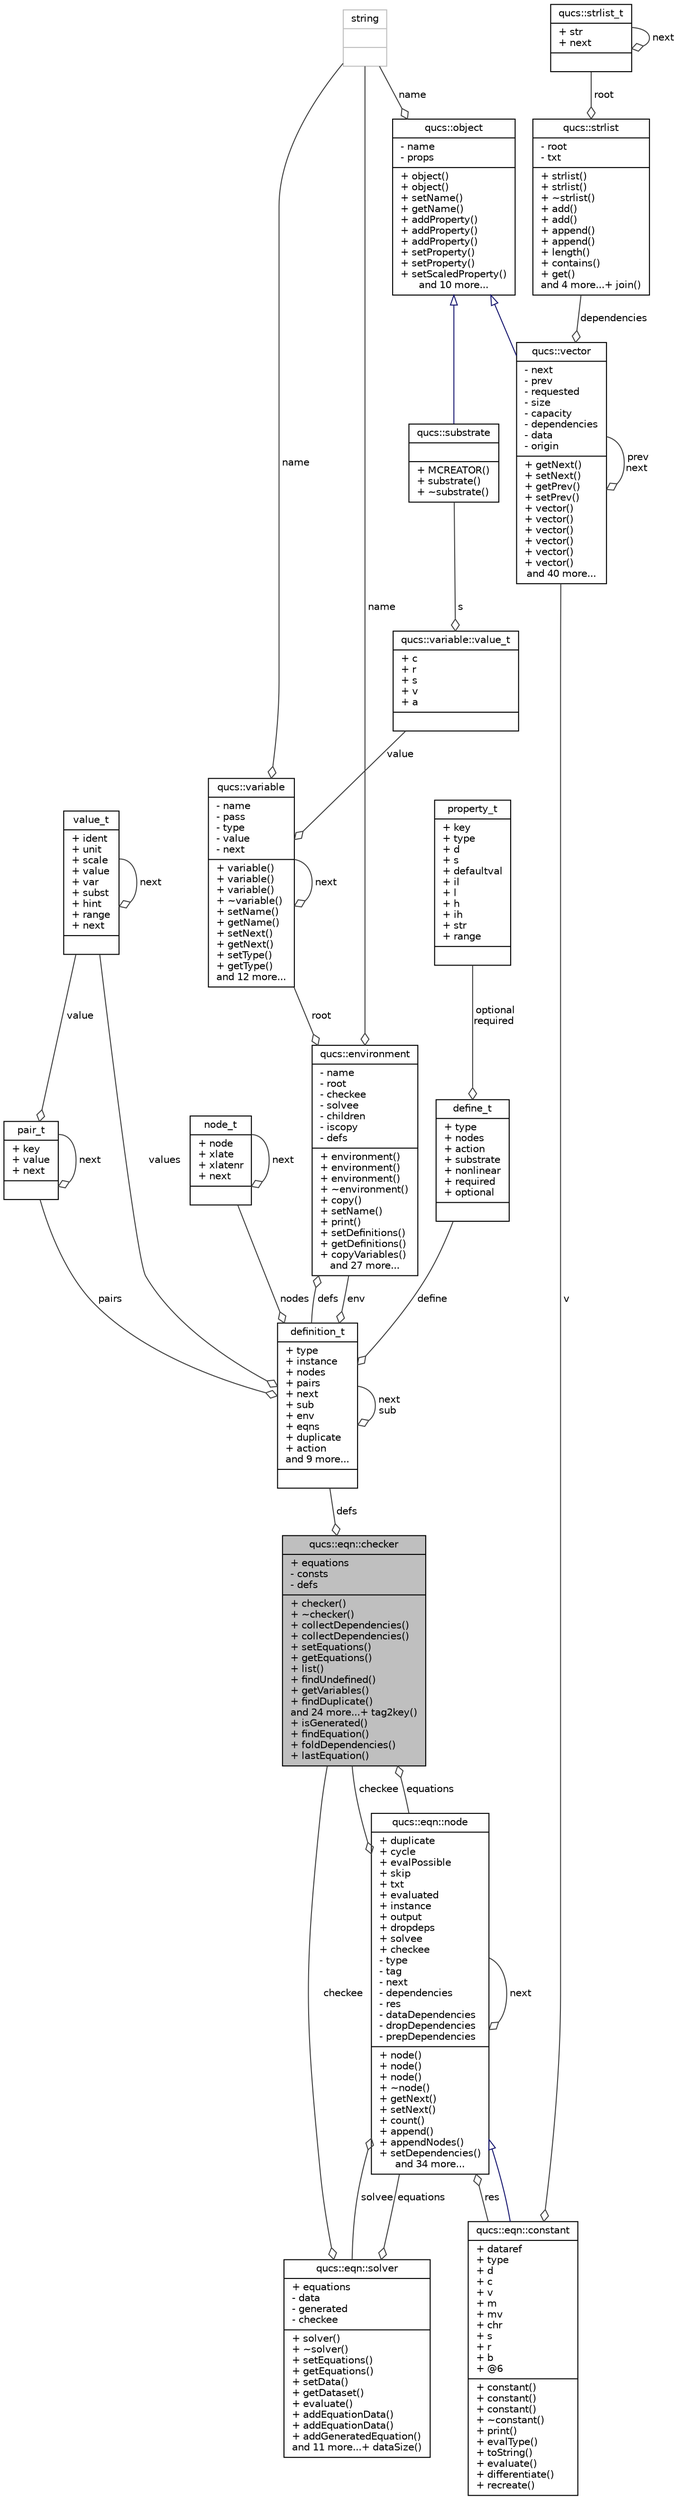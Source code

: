 digraph G
{
  edge [fontname="Helvetica",fontsize="10",labelfontname="Helvetica",labelfontsize="10"];
  node [fontname="Helvetica",fontsize="10",shape=record];
  Node1 [label="{qucs::eqn::checker\n|+ equations\l- consts\l- defs\l|+ checker()\l+ ~checker()\l+ collectDependencies()\l+ collectDependencies()\l+ setEquations()\l+ getEquations()\l+ list()\l+ findUndefined()\l+ getVariables()\l+ findDuplicate()\land 24 more...+ tag2key()\l+ isGenerated()\l+ findEquation()\l+ foldDependencies()\l+ lastEquation()\l}",height=0.2,width=0.4,color="black", fillcolor="grey75", style="filled" fontcolor="black"];
  Node2 -> Node1 [color="grey25",fontsize="10",style="solid",label=" defs" ,arrowhead="odiamond",fontname="Helvetica"];
  Node2 [label="{definition_t\n|+ type\l+ instance\l+ nodes\l+ pairs\l+ next\l+ sub\l+ env\l+ eqns\l+ duplicate\l+ action\land 9 more...|}",height=0.2,width=0.4,color="black", fillcolor="white", style="filled",URL="$structdefinition__t.html"];
  Node3 -> Node2 [color="grey25",fontsize="10",style="solid",label=" env" ,arrowhead="odiamond",fontname="Helvetica"];
  Node3 [label="{qucs::environment\n|- name\l- root\l- checkee\l- solvee\l- children\l- iscopy\l- defs\l|+ environment()\l+ environment()\l+ environment()\l+ ~environment()\l+ copy()\l+ setName()\l+ print()\l+ setDefinitions()\l+ getDefinitions()\l+ copyVariables()\land 27 more...}",height=0.2,width=0.4,color="black", fillcolor="white", style="filled",URL="$classqucs_1_1environment.html",tooltip="Houses the settings for netlist evaluation."];
  Node2 -> Node3 [color="grey25",fontsize="10",style="solid",label=" defs" ,arrowhead="odiamond",fontname="Helvetica"];
  Node4 -> Node3 [color="grey25",fontsize="10",style="solid",label=" name" ,arrowhead="odiamond",fontname="Helvetica"];
  Node4 [label="{string\n||}",height=0.2,width=0.4,color="grey75", fillcolor="white", style="filled"];
  Node5 -> Node3 [color="grey25",fontsize="10",style="solid",label=" root" ,arrowhead="odiamond",fontname="Helvetica"];
  Node5 [label="{qucs::variable\n|- name\l- pass\l- type\l- value\l- next\l|+ variable()\l+ variable()\l+ variable()\l+ ~variable()\l+ setName()\l+ getName()\l+ setNext()\l+ getNext()\l+ setType()\l+ getType()\land 12 more...}",height=0.2,width=0.4,color="black", fillcolor="white", style="filled",URL="$classqucs_1_1variable.html"];
  Node4 -> Node5 [color="grey25",fontsize="10",style="solid",label=" name" ,arrowhead="odiamond",fontname="Helvetica"];
  Node6 -> Node5 [color="grey25",fontsize="10",style="solid",label=" value" ,arrowhead="odiamond",fontname="Helvetica"];
  Node6 [label="{qucs::variable::value_t\n|+ c\l+ r\l+ s\l+ v\l+ a\l|}",height=0.2,width=0.4,color="black", fillcolor="white", style="filled",URL="$unionqucs_1_1variable_1_1value__t.html"];
  Node7 -> Node6 [color="grey25",fontsize="10",style="solid",label=" s" ,arrowhead="odiamond",fontname="Helvetica"];
  Node7 [label="{qucs::substrate\n||+ MCREATOR()\l+ substrate()\l+ ~substrate()\l}",height=0.2,width=0.4,color="black", fillcolor="white", style="filled",URL="$classqucs_1_1substrate.html"];
  Node8 -> Node7 [dir="back",color="midnightblue",fontsize="10",style="solid",arrowtail="onormal",fontname="Helvetica"];
  Node8 [label="{qucs::object\n|- name\l- props\l|+ object()\l+ object()\l+ setName()\l+ getName()\l+ addProperty()\l+ addProperty()\l+ addProperty()\l+ setProperty()\l+ setProperty()\l+ setScaledProperty()\land 10 more...}",height=0.2,width=0.4,color="black", fillcolor="white", style="filled",URL="$classqucs_1_1object.html",tooltip="generic object class."];
  Node4 -> Node8 [color="grey25",fontsize="10",style="solid",label=" name" ,arrowhead="odiamond",fontname="Helvetica"];
  Node5 -> Node5 [color="grey25",fontsize="10",style="solid",label=" next" ,arrowhead="odiamond",fontname="Helvetica"];
  Node9 -> Node2 [color="grey25",fontsize="10",style="solid",label=" nodes" ,arrowhead="odiamond",fontname="Helvetica"];
  Node9 [label="{node_t\n|+ node\l+ xlate\l+ xlatenr\l+ next\l|}",height=0.2,width=0.4,color="black", fillcolor="white", style="filled",URL="$structnode__t.html"];
  Node9 -> Node9 [color="grey25",fontsize="10",style="solid",label=" next" ,arrowhead="odiamond",fontname="Helvetica"];
  Node2 -> Node2 [color="grey25",fontsize="10",style="solid",label=" next\nsub" ,arrowhead="odiamond",fontname="Helvetica"];
  Node10 -> Node2 [color="grey25",fontsize="10",style="solid",label=" values" ,arrowhead="odiamond",fontname="Helvetica"];
  Node10 [label="{value_t\n|+ ident\l+ unit\l+ scale\l+ value\l+ var\l+ subst\l+ hint\l+ range\l+ next\l|}",height=0.2,width=0.4,color="black", fillcolor="white", style="filled",URL="$structvalue__t.html"];
  Node10 -> Node10 [color="grey25",fontsize="10",style="solid",label=" next" ,arrowhead="odiamond",fontname="Helvetica"];
  Node11 -> Node2 [color="grey25",fontsize="10",style="solid",label=" pairs" ,arrowhead="odiamond",fontname="Helvetica"];
  Node11 [label="{pair_t\n|+ key\l+ value\l+ next\l|}",height=0.2,width=0.4,color="black", fillcolor="white", style="filled",URL="$structpair__t.html"];
  Node10 -> Node11 [color="grey25",fontsize="10",style="solid",label=" value" ,arrowhead="odiamond",fontname="Helvetica"];
  Node11 -> Node11 [color="grey25",fontsize="10",style="solid",label=" next" ,arrowhead="odiamond",fontname="Helvetica"];
  Node12 -> Node2 [color="grey25",fontsize="10",style="solid",label=" define" ,arrowhead="odiamond",fontname="Helvetica"];
  Node12 [label="{define_t\n|+ type\l+ nodes\l+ action\l+ substrate\l+ nonlinear\l+ required\l+ optional\l|}",height=0.2,width=0.4,color="black", fillcolor="white", style="filled",URL="$structdefine__t.html"];
  Node13 -> Node12 [color="grey25",fontsize="10",style="solid",label=" optional\nrequired" ,arrowhead="odiamond",fontname="Helvetica"];
  Node13 [label="{property_t\n|+ key\l+ type\l+ d\l+ s\l+ defaultval\l+ il\l+ l\l+ h\l+ ih\l+ str\l+ range\l|}",height=0.2,width=0.4,color="black", fillcolor="white", style="filled",URL="$structproperty__t.html"];
  Node14 -> Node1 [color="grey25",fontsize="10",style="solid",label=" equations" ,arrowhead="odiamond",fontname="Helvetica"];
  Node14 [label="{qucs::eqn::node\n|+ duplicate\l+ cycle\l+ evalPossible\l+ skip\l+ txt\l+ evaluated\l+ instance\l+ output\l+ dropdeps\l+ solvee\l+ checkee\l- type\l- tag\l- next\l- dependencies\l- res\l- dataDependencies\l- dropDependencies\l- prepDependencies\l|+ node()\l+ node()\l+ node()\l+ ~node()\l+ getNext()\l+ setNext()\l+ count()\l+ append()\l+ appendNodes()\l+ setDependencies()\land 34 more...}",height=0.2,width=0.4,color="black", fillcolor="white", style="filled",URL="$classqucs_1_1eqn_1_1node.html"];
  Node1 -> Node14 [color="grey25",fontsize="10",style="solid",label=" checkee" ,arrowhead="odiamond",fontname="Helvetica"];
  Node14 -> Node14 [color="grey25",fontsize="10",style="solid",label=" next" ,arrowhead="odiamond",fontname="Helvetica"];
  Node15 -> Node14 [color="grey25",fontsize="10",style="solid",label=" res" ,arrowhead="odiamond",fontname="Helvetica"];
  Node15 [label="{qucs::eqn::constant\n|+ dataref\l+ type\l+ d\l+ c\l+ v\l+ m\l+ mv\l+ chr\l+ s\l+ r\l+ b\l+ @6\l|+ constant()\l+ constant()\l+ constant()\l+ ~constant()\l+ print()\l+ evalType()\l+ toString()\l+ evaluate()\l+ differentiate()\l+ recreate()\l}",height=0.2,width=0.4,color="black", fillcolor="white", style="filled",URL="$classqucs_1_1eqn_1_1constant.html"];
  Node14 -> Node15 [dir="back",color="midnightblue",fontsize="10",style="solid",arrowtail="onormal",fontname="Helvetica"];
  Node16 -> Node15 [color="grey25",fontsize="10",style="solid",label=" v" ,arrowhead="odiamond",fontname="Helvetica"];
  Node16 [label="{qucs::vector\n|- next\l- prev\l- requested\l- size\l- capacity\l- dependencies\l- data\l- origin\l|+ getNext()\l+ setNext()\l+ getPrev()\l+ setPrev()\l+ vector()\l+ vector()\l+ vector()\l+ vector()\l+ vector()\l+ vector()\land 40 more...}",height=0.2,width=0.4,color="black", fillcolor="white", style="filled",URL="$classqucs_1_1vector.html"];
  Node8 -> Node16 [dir="back",color="midnightblue",fontsize="10",style="solid",arrowtail="onormal",fontname="Helvetica"];
  Node17 -> Node16 [color="grey25",fontsize="10",style="solid",label=" dependencies" ,arrowhead="odiamond",fontname="Helvetica"];
  Node17 [label="{qucs::strlist\n|- root\l- txt\l|+ strlist()\l+ strlist()\l+ ~strlist()\l+ add()\l+ add()\l+ append()\l+ append()\l+ length()\l+ contains()\l+ get()\land 4 more...+ join()\l}",height=0.2,width=0.4,color="black", fillcolor="white", style="filled",URL="$classqucs_1_1strlist.html"];
  Node18 -> Node17 [color="grey25",fontsize="10",style="solid",label=" root" ,arrowhead="odiamond",fontname="Helvetica"];
  Node18 [label="{qucs::strlist_t\n|+ str\l+ next\l|}",height=0.2,width=0.4,color="black", fillcolor="white", style="filled",URL="$structqucs_1_1strlist__t.html"];
  Node18 -> Node18 [color="grey25",fontsize="10",style="solid",label=" next" ,arrowhead="odiamond",fontname="Helvetica"];
  Node16 -> Node16 [color="grey25",fontsize="10",style="solid",label=" prev\nnext" ,arrowhead="odiamond",fontname="Helvetica"];
  Node19 -> Node14 [color="grey25",fontsize="10",style="solid",label=" solvee" ,arrowhead="odiamond",fontname="Helvetica"];
  Node19 [label="{qucs::eqn::solver\n|+ equations\l- data\l- generated\l- checkee\l|+ solver()\l+ ~solver()\l+ setEquations()\l+ getEquations()\l+ setData()\l+ getDataset()\l+ evaluate()\l+ addEquationData()\l+ addEquationData()\l+ addGeneratedEquation()\land 11 more...+ dataSize()\l}",height=0.2,width=0.4,color="black", fillcolor="white", style="filled",URL="$classqucs_1_1eqn_1_1solver.html"];
  Node1 -> Node19 [color="grey25",fontsize="10",style="solid",label=" checkee" ,arrowhead="odiamond",fontname="Helvetica"];
  Node14 -> Node19 [color="grey25",fontsize="10",style="solid",label=" equations" ,arrowhead="odiamond",fontname="Helvetica"];
}
